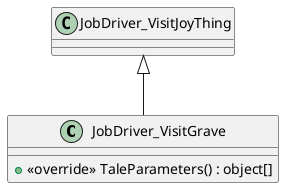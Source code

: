 @startuml
class JobDriver_VisitGrave {
    + <<override>> TaleParameters() : object[]
}
JobDriver_VisitJoyThing <|-- JobDriver_VisitGrave
@enduml
